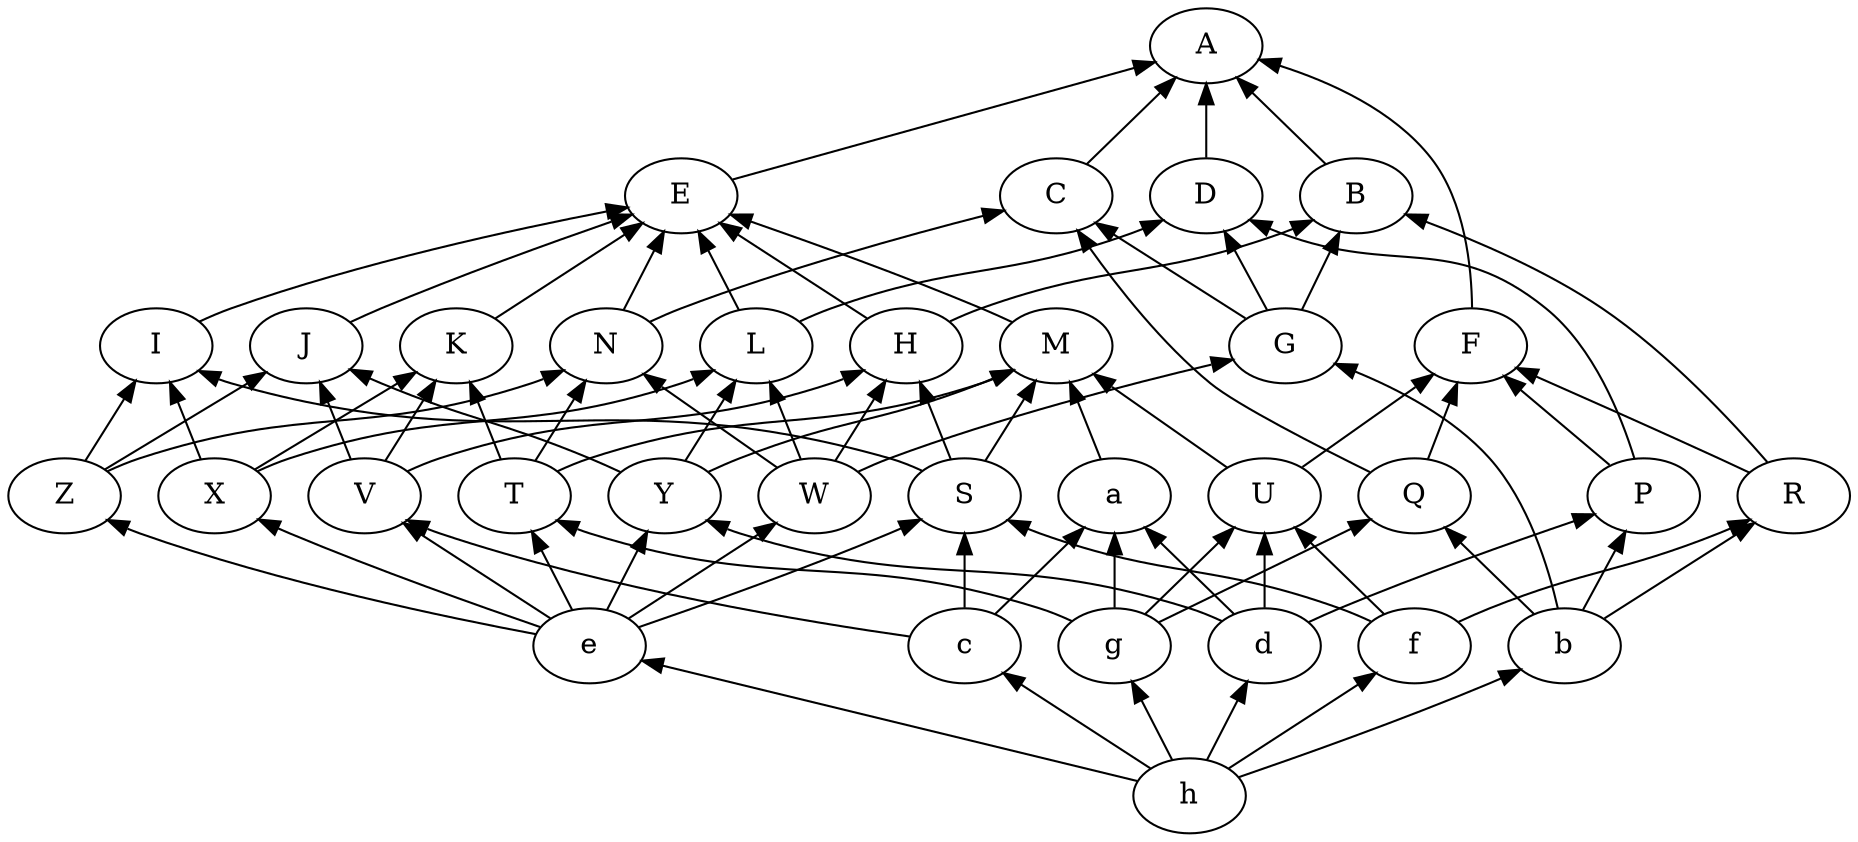 digraph
{
    rankdir = BT;
    B -> A;
    C -> A;
    D -> A;
    E -> A;
    F -> A;
    G -> B;
    G -> C;
    G -> D;
    H -> B;
    H -> E;
    I -> E;
    J -> E;
    K -> E;
    L -> D;
    L -> E;
    M -> E;
    N -> C;
    N -> E;
    P -> D;
    P -> F;
    Q -> C;
    Q -> F;
    R -> B;
    R -> F;
    S -> H;
    S -> I;
    S -> M;
    T -> K;
    T -> M;
    T -> N;
    U -> F;
    U -> M;
    V -> H;
    V -> J;
    V -> K;
    W -> G;
    W -> H;
    W -> L;
    W -> N;
    X -> I;
    X -> K;
    X -> L;
    Y -> J;
    Y -> L;
    Y -> M;
    Z -> I;
    Z -> J;
    Z -> N;
    a -> M;
    b -> G;
    b -> P;
    b -> Q;
    b -> R;
    c -> S;
    c -> V;
    c -> a;
    d -> P;
    d -> U;
    d -> Y;
    d -> a;
    e -> S;
    e -> T;
    e -> V;
    e -> W;
    e -> X;
    e -> Y;
    e -> Z;
    f -> R;
    f -> S;
    f -> U;
    g -> Q;
    g -> T;
    g -> U;
    g -> a;
    h -> b;
    h -> c;
    h -> d;
    h -> e;
    h -> f;
    h -> g;
}
